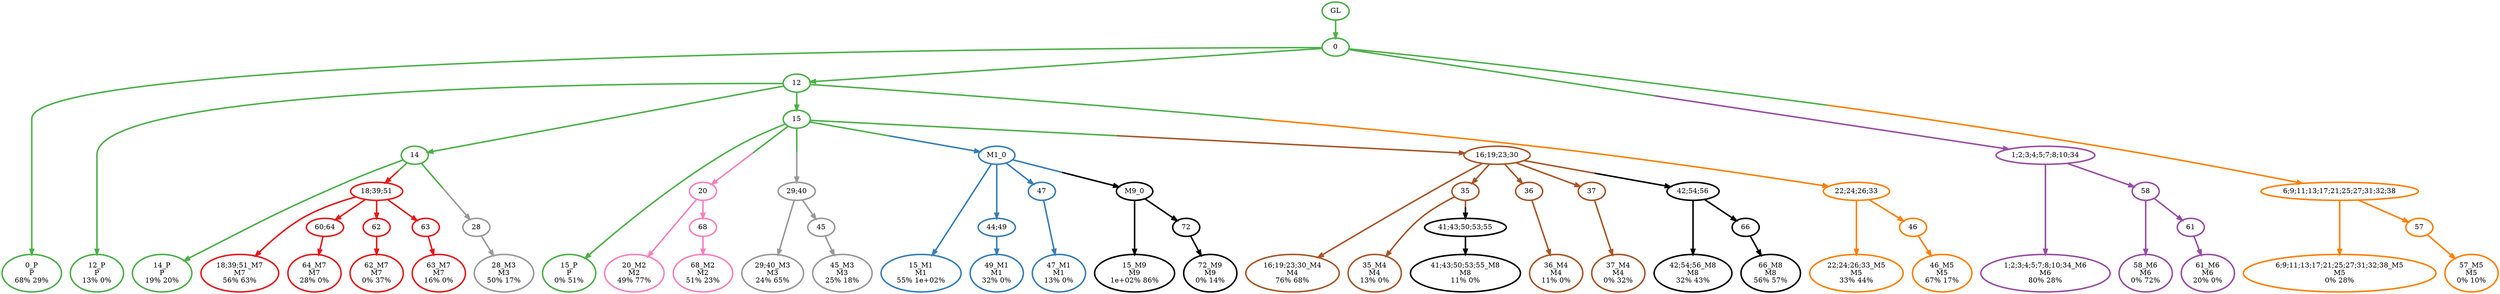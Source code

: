 digraph T {
	{
		rank=same
		62 [penwidth=3,colorscheme=set19,color=3,label="0_P\nP\n68% 29%"]
		60 [penwidth=3,colorscheme=set19,color=3,label="12_P\nP\n13% 0%"]
		58 [penwidth=3,colorscheme=set19,color=3,label="14_P\nP\n19% 20%"]
		56 [penwidth=3,colorscheme=set19,color=3,label="15_P\nP\n0% 51%"]
		55 [penwidth=3,colorscheme=set19,color=2,label="15_M1\nM1\n55% 1e+02%"]
		53 [penwidth=3,colorscheme=set19,color=2,label="49_M1\nM1\n32% 0%"]
		51 [penwidth=3,colorscheme=set19,color=2,label="47_M1\nM1\n13% 0%"]
		50 [penwidth=3,colorscheme=set19,color=8,label="20_M2\nM2\n49% 77%"]
		48 [penwidth=3,colorscheme=set19,color=8,label="68_M2\nM2\n51% 23%"]
		47 [penwidth=3,colorscheme=set19,color=9,label="28_M3\nM3\n50% 17%"]
		46 [penwidth=3,colorscheme=set19,color=9,label="29;40_M3\nM3\n24% 65%"]
		44 [penwidth=3,colorscheme=set19,color=9,label="45_M3\nM3\n25% 18%"]
		43 [penwidth=3,colorscheme=set19,color=7,label="16;19;23;30_M4\nM4\n76% 68%"]
		41 [penwidth=3,colorscheme=set19,color=7,label="35_M4\nM4\n13% 0%"]
		39 [penwidth=3,colorscheme=set19,color=7,label="36_M4\nM4\n11% 0%"]
		37 [penwidth=3,colorscheme=set19,color=7,label="37_M4\nM4\n0% 32%"]
		36 [penwidth=3,colorscheme=set19,color=5,label="6;9;11;13;17;21;25;27;31;32;38_M5\nM5\n0% 28%"]
		34 [penwidth=3,colorscheme=set19,color=5,label="57_M5\nM5\n0% 10%"]
		33 [penwidth=3,colorscheme=set19,color=5,label="22;24;26;33_M5\nM5\n33% 44%"]
		31 [penwidth=3,colorscheme=set19,color=5,label="46_M5\nM5\n67% 17%"]
		30 [penwidth=3,colorscheme=set19,color=4,label="1;2;3;4;5;7;8;10;34_M6\nM6\n80% 28%"]
		28 [penwidth=3,colorscheme=set19,color=4,label="58_M6\nM6\n0% 72%"]
		26 [penwidth=3,colorscheme=set19,color=4,label="61_M6\nM6\n20% 0%"]
		25 [penwidth=3,colorscheme=set19,color=1,label="18;39;51_M7\nM7\n56% 63%"]
		23 [penwidth=3,colorscheme=set19,color=1,label="64_M7\nM7\n28% 0%"]
		21 [penwidth=3,colorscheme=set19,color=1,label="62_M7\nM7\n0% 37%"]
		19 [penwidth=3,colorscheme=set19,color=1,label="63_M7\nM7\n16% 0%"]
		18 [penwidth=3,colorscheme=set19,color=10,label="41;43;50;53;55_M8\nM8\n11% 0%"]
		17 [penwidth=3,colorscheme=set19,color=10,label="42;54;56_M8\nM8\n32% 43%"]
		15 [penwidth=3,colorscheme=set19,color=10,label="66_M8\nM8\n56% 57%"]
		14 [penwidth=3,colorscheme=set19,color=10,label="15_M9\nM9\n1e+02% 86%"]
		12 [penwidth=3,colorscheme=set19,color=10,label="72_M9\nM9\n0% 14%"]
	}
	64 [penwidth=3,colorscheme=set19,color=3,label="GL"]
	63 [penwidth=3,colorscheme=set19,color=3,label="0"]
	61 [penwidth=3,colorscheme=set19,color=3,label="12"]
	59 [penwidth=3,colorscheme=set19,color=3,label="14"]
	57 [penwidth=3,colorscheme=set19,color=3,label="15"]
	54 [penwidth=3,colorscheme=set19,color=2,label="44;49"]
	52 [penwidth=3,colorscheme=set19,color=2,label="47"]
	49 [penwidth=3,colorscheme=set19,color=8,label="68"]
	45 [penwidth=3,colorscheme=set19,color=9,label="45"]
	42 [penwidth=3,colorscheme=set19,color=7,label="35"]
	40 [penwidth=3,colorscheme=set19,color=7,label="36"]
	38 [penwidth=3,colorscheme=set19,color=7,label="37"]
	35 [penwidth=3,colorscheme=set19,color=5,label="57"]
	32 [penwidth=3,colorscheme=set19,color=5,label="46"]
	29 [penwidth=3,colorscheme=set19,color=4,label="58"]
	27 [penwidth=3,colorscheme=set19,color=4,label="61"]
	24 [penwidth=3,colorscheme=set19,color=1,label="60;64"]
	22 [penwidth=3,colorscheme=set19,color=1,label="62"]
	20 [penwidth=3,colorscheme=set19,color=1,label="63"]
	16 [penwidth=3,colorscheme=set19,color=10,label="66"]
	13 [penwidth=3,colorscheme=set19,color=10,label="72"]
	11 [penwidth=3,colorscheme=set19,color=10,label="41;43;50;53;55"]
	10 [penwidth=3,colorscheme=set19,color=10,label="42;54;56"]
	9 [penwidth=3,colorscheme=set19,color=10,label="M9_0"]
	8 [penwidth=3,colorscheme=set19,color=8,label="20"]
	7 [penwidth=3,colorscheme=set19,color=1,label="18;39;51"]
	6 [penwidth=3,colorscheme=set19,color=4,label="1;2;3;4;5;7;8;10;34"]
	5 [penwidth=3,colorscheme=set19,color=5,label="22;24;26;33"]
	4 [penwidth=3,colorscheme=set19,color=5,label="6;9;11;13;17;21;25;27;31;32;38"]
	3 [penwidth=3,colorscheme=set19,color=9,label="28"]
	2 [penwidth=3,colorscheme=set19,color=9,label="29;40"]
	1 [penwidth=3,colorscheme=set19,color=2,label="M1_0"]
	0 [penwidth=3,colorscheme=set19,color=7,label="16;19;23;30"]
	64 -> 63 [penwidth=3,colorscheme=set19,color=3]
	63 -> 62 [penwidth=3,colorscheme=set19,color=3]
	63 -> 61 [penwidth=3,colorscheme=set19,color=3]
	63 -> 6 [penwidth=3,colorscheme=set19,color="3;0.5:4"]
	63 -> 4 [penwidth=3,colorscheme=set19,color="3;0.5:5"]
	61 -> 60 [penwidth=3,colorscheme=set19,color=3]
	61 -> 59 [penwidth=3,colorscheme=set19,color=3]
	61 -> 57 [penwidth=3,colorscheme=set19,color=3]
	61 -> 5 [penwidth=3,colorscheme=set19,color="3;0.5:5"]
	59 -> 58 [penwidth=3,colorscheme=set19,color=3]
	59 -> 7 [penwidth=3,colorscheme=set19,color="3;0.5:1"]
	59 -> 3 [penwidth=3,colorscheme=set19,color="3;0.5:9"]
	57 -> 56 [penwidth=3,colorscheme=set19,color=3]
	57 -> 1 [penwidth=3,colorscheme=set19,color="3;0.5:2"]
	57 -> 0 [penwidth=3,colorscheme=set19,color="3;0.5:7"]
	57 -> 2 [penwidth=3,colorscheme=set19,color="3;0.5:9"]
	57 -> 8 [penwidth=3,colorscheme=set19,color="3;0.5:8"]
	54 -> 53 [penwidth=3,colorscheme=set19,color=2]
	52 -> 51 [penwidth=3,colorscheme=set19,color=2]
	49 -> 48 [penwidth=3,colorscheme=set19,color=8]
	45 -> 44 [penwidth=3,colorscheme=set19,color=9]
	42 -> 41 [penwidth=3,colorscheme=set19,color=7]
	42 -> 11 [penwidth=3,colorscheme=set19,color="7;0.5:10"]
	40 -> 39 [penwidth=3,colorscheme=set19,color=7]
	38 -> 37 [penwidth=3,colorscheme=set19,color=7]
	35 -> 34 [penwidth=3,colorscheme=set19,color=5]
	32 -> 31 [penwidth=3,colorscheme=set19,color=5]
	29 -> 28 [penwidth=3,colorscheme=set19,color=4]
	29 -> 27 [penwidth=3,colorscheme=set19,color=4]
	27 -> 26 [penwidth=3,colorscheme=set19,color=4]
	24 -> 23 [penwidth=3,colorscheme=set19,color=1]
	22 -> 21 [penwidth=3,colorscheme=set19,color=1]
	20 -> 19 [penwidth=3,colorscheme=set19,color=1]
	16 -> 15 [penwidth=3,colorscheme=set19,color=10]
	13 -> 12 [penwidth=3,colorscheme=set19,color=10]
	11 -> 18 [penwidth=3,colorscheme=set19,color=10]
	10 -> 17 [penwidth=3,colorscheme=set19,color=10]
	10 -> 16 [penwidth=3,colorscheme=set19,color=10]
	9 -> 14 [penwidth=3,colorscheme=set19,color=10]
	9 -> 13 [penwidth=3,colorscheme=set19,color=10]
	8 -> 50 [penwidth=3,colorscheme=set19,color=8]
	8 -> 49 [penwidth=3,colorscheme=set19,color=8]
	7 -> 25 [penwidth=3,colorscheme=set19,color=1]
	7 -> 24 [penwidth=3,colorscheme=set19,color=1]
	7 -> 22 [penwidth=3,colorscheme=set19,color=1]
	7 -> 20 [penwidth=3,colorscheme=set19,color=1]
	6 -> 30 [penwidth=3,colorscheme=set19,color=4]
	6 -> 29 [penwidth=3,colorscheme=set19,color=4]
	5 -> 33 [penwidth=3,colorscheme=set19,color=5]
	5 -> 32 [penwidth=3,colorscheme=set19,color=5]
	4 -> 36 [penwidth=3,colorscheme=set19,color=5]
	4 -> 35 [penwidth=3,colorscheme=set19,color=5]
	3 -> 47 [penwidth=3,colorscheme=set19,color=9]
	2 -> 46 [penwidth=3,colorscheme=set19,color=9]
	2 -> 45 [penwidth=3,colorscheme=set19,color=9]
	1 -> 55 [penwidth=3,colorscheme=set19,color=2]
	1 -> 54 [penwidth=3,colorscheme=set19,color=2]
	1 -> 52 [penwidth=3,colorscheme=set19,color=2]
	1 -> 9 [penwidth=3,colorscheme=set19,color="2;0.5:10"]
	0 -> 43 [penwidth=3,colorscheme=set19,color=7]
	0 -> 42 [penwidth=3,colorscheme=set19,color=7]
	0 -> 40 [penwidth=3,colorscheme=set19,color=7]
	0 -> 38 [penwidth=3,colorscheme=set19,color=7]
	0 -> 10 [penwidth=3,colorscheme=set19,color="7;0.5:10"]
}
